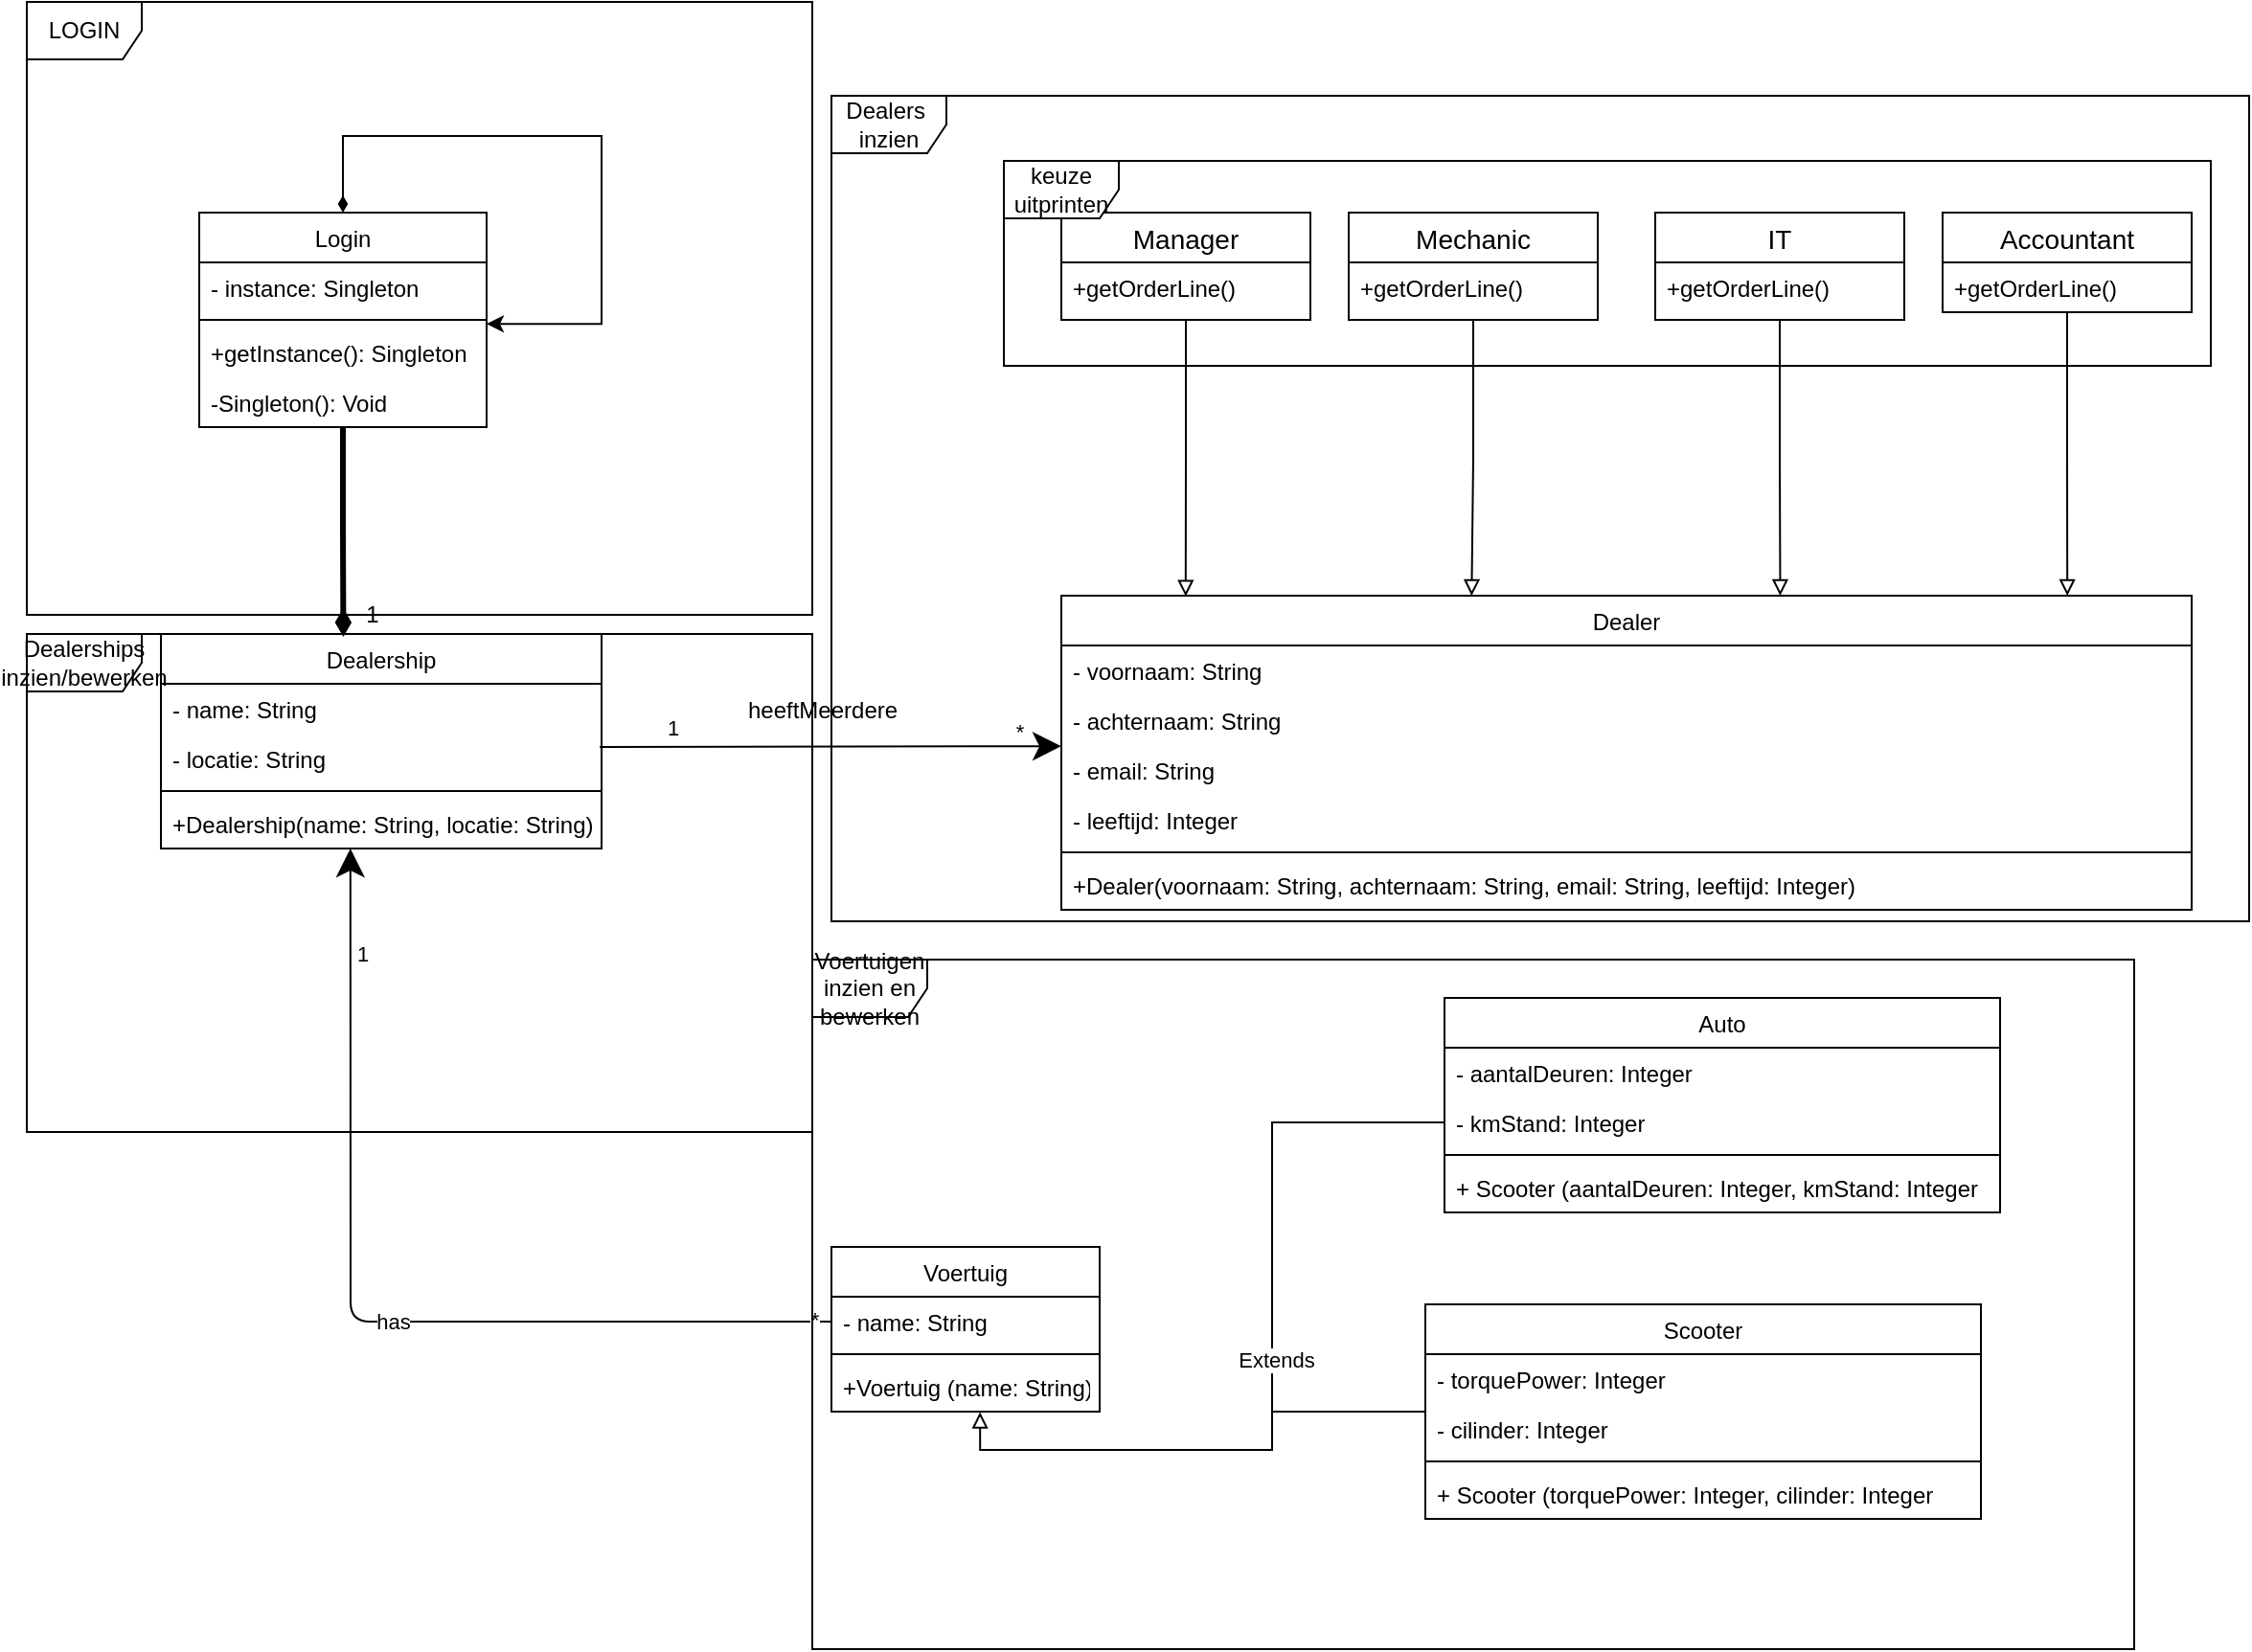 <mxfile version="14.7.7" type="device"><diagram id="ECYnnK2sOpndbyw8Gkll" name="Page-1"><mxGraphModel dx="2500" dy="2065" grid="1" gridSize="10" guides="1" tooltips="1" connect="1" arrows="1" fold="1" page="1" pageScale="1" pageWidth="827" pageHeight="1169" math="0" shadow="0"><root><mxCell id="0"/><mxCell id="1" parent="0"/><mxCell id="b9NFw9fWZlxXZEjM1uRw-5" style="edgeStyle=orthogonalEdgeStyle;rounded=0;orthogonalLoop=1;jettySize=auto;html=1;endArrow=none;endFill=0;" edge="1" parent="1" source="_QvjAyM6IfojV_9LpoBq-1"><mxGeometry relative="1" as="geometry"><mxPoint x="660" y="216" as="targetPoint"/></mxGeometry></mxCell><mxCell id="_QvjAyM6IfojV_9LpoBq-1" value="Scooter" style="swimlane;fontStyle=0;childLayout=stackLayout;horizontal=1;startSize=26;fillColor=none;horizontalStack=0;resizeParent=1;resizeParentMax=0;resizeLast=0;collapsible=1;marginBottom=0;" parent="1" vertex="1"><mxGeometry x="740" y="160" width="290" height="112" as="geometry"/></mxCell><mxCell id="_QvjAyM6IfojV_9LpoBq-2" value="- torquePower: Integer" style="text;strokeColor=none;fillColor=none;align=left;verticalAlign=top;spacingLeft=4;spacingRight=4;overflow=hidden;rotatable=0;points=[[0,0.5],[1,0.5]];portConstraint=eastwest;" parent="_QvjAyM6IfojV_9LpoBq-1" vertex="1"><mxGeometry y="26" width="290" height="26" as="geometry"/></mxCell><mxCell id="_QvjAyM6IfojV_9LpoBq-5" value="- cilinder: Integer" style="text;strokeColor=none;fillColor=none;align=left;verticalAlign=top;spacingLeft=4;spacingRight=4;overflow=hidden;rotatable=0;points=[[0,0.5],[1,0.5]];portConstraint=eastwest;" parent="_QvjAyM6IfojV_9LpoBq-1" vertex="1"><mxGeometry y="52" width="290" height="26" as="geometry"/></mxCell><mxCell id="_QvjAyM6IfojV_9LpoBq-10" value="" style="line;strokeWidth=1;fillColor=none;align=left;verticalAlign=middle;spacingTop=-1;spacingLeft=3;spacingRight=3;rotatable=0;labelPosition=right;points=[];portConstraint=eastwest;" parent="_QvjAyM6IfojV_9LpoBq-1" vertex="1"><mxGeometry y="78" width="290" height="8" as="geometry"/></mxCell><mxCell id="_QvjAyM6IfojV_9LpoBq-9" value="+ Scooter (torquePower: Integer, cilinder: Integer" style="text;strokeColor=none;fillColor=none;align=left;verticalAlign=top;spacingLeft=4;spacingRight=4;overflow=hidden;rotatable=0;points=[[0,0.5],[1,0.5]];portConstraint=eastwest;" parent="_QvjAyM6IfojV_9LpoBq-1" vertex="1"><mxGeometry y="86" width="290" height="26" as="geometry"/></mxCell><mxCell id="_QvjAyM6IfojV_9LpoBq-6" value="Voertuig" style="swimlane;fontStyle=0;childLayout=stackLayout;horizontal=1;startSize=26;fillColor=none;horizontalStack=0;resizeParent=1;resizeParentMax=0;resizeLast=0;collapsible=1;marginBottom=0;" parent="1" vertex="1"><mxGeometry x="430" y="130" width="140" height="86" as="geometry"/></mxCell><mxCell id="_QvjAyM6IfojV_9LpoBq-7" value="- name: String" style="text;strokeColor=none;fillColor=none;align=left;verticalAlign=top;spacingLeft=4;spacingRight=4;overflow=hidden;rotatable=0;points=[[0,0.5],[1,0.5]];portConstraint=eastwest;" parent="_QvjAyM6IfojV_9LpoBq-6" vertex="1"><mxGeometry y="26" width="140" height="26" as="geometry"/></mxCell><mxCell id="_QvjAyM6IfojV_9LpoBq-16" value="" style="line;strokeWidth=1;fillColor=none;align=left;verticalAlign=middle;spacingTop=-1;spacingLeft=3;spacingRight=3;rotatable=0;labelPosition=right;points=[];portConstraint=eastwest;" parent="_QvjAyM6IfojV_9LpoBq-6" vertex="1"><mxGeometry y="52" width="140" height="8" as="geometry"/></mxCell><mxCell id="_QvjAyM6IfojV_9LpoBq-17" value="+Voertuig (name: String)" style="text;strokeColor=none;fillColor=none;align=left;verticalAlign=top;spacingLeft=4;spacingRight=4;overflow=hidden;rotatable=0;points=[[0,0.5],[1,0.5]];portConstraint=eastwest;" parent="_QvjAyM6IfojV_9LpoBq-6" vertex="1"><mxGeometry y="60" width="140" height="26" as="geometry"/></mxCell><mxCell id="_QvjAyM6IfojV_9LpoBq-11" value="Auto" style="swimlane;fontStyle=0;childLayout=stackLayout;horizontal=1;startSize=26;fillColor=none;horizontalStack=0;resizeParent=1;resizeParentMax=0;resizeLast=0;collapsible=1;marginBottom=0;" parent="1" vertex="1"><mxGeometry x="750" width="290" height="112" as="geometry"/></mxCell><mxCell id="_QvjAyM6IfojV_9LpoBq-12" value="- aantalDeuren: Integer" style="text;strokeColor=none;fillColor=none;align=left;verticalAlign=top;spacingLeft=4;spacingRight=4;overflow=hidden;rotatable=0;points=[[0,0.5],[1,0.5]];portConstraint=eastwest;" parent="_QvjAyM6IfojV_9LpoBq-11" vertex="1"><mxGeometry y="26" width="290" height="26" as="geometry"/></mxCell><mxCell id="_QvjAyM6IfojV_9LpoBq-13" value="- kmStand: Integer" style="text;strokeColor=none;fillColor=none;align=left;verticalAlign=top;spacingLeft=4;spacingRight=4;overflow=hidden;rotatable=0;points=[[0,0.5],[1,0.5]];portConstraint=eastwest;" parent="_QvjAyM6IfojV_9LpoBq-11" vertex="1"><mxGeometry y="52" width="290" height="26" as="geometry"/></mxCell><mxCell id="_QvjAyM6IfojV_9LpoBq-14" value="" style="line;strokeWidth=1;fillColor=none;align=left;verticalAlign=middle;spacingTop=-1;spacingLeft=3;spacingRight=3;rotatable=0;labelPosition=right;points=[];portConstraint=eastwest;" parent="_QvjAyM6IfojV_9LpoBq-11" vertex="1"><mxGeometry y="78" width="290" height="8" as="geometry"/></mxCell><mxCell id="_QvjAyM6IfojV_9LpoBq-15" value="+ Scooter (aantalDeuren: Integer, kmStand: Integer" style="text;strokeColor=none;fillColor=none;align=left;verticalAlign=top;spacingLeft=4;spacingRight=4;overflow=hidden;rotatable=0;points=[[0,0.5],[1,0.5]];portConstraint=eastwest;" parent="_QvjAyM6IfojV_9LpoBq-11" vertex="1"><mxGeometry y="86" width="290" height="26" as="geometry"/></mxCell><mxCell id="_QvjAyM6IfojV_9LpoBq-24" value="Dealership" style="swimlane;fontStyle=0;childLayout=stackLayout;horizontal=1;startSize=26;fillColor=none;horizontalStack=0;resizeParent=1;resizeParentMax=0;resizeLast=0;collapsible=1;marginBottom=0;" parent="1" vertex="1"><mxGeometry x="80" y="-190" width="230" height="112" as="geometry"/></mxCell><mxCell id="_QvjAyM6IfojV_9LpoBq-25" value="- name: String" style="text;strokeColor=none;fillColor=none;align=left;verticalAlign=top;spacingLeft=4;spacingRight=4;overflow=hidden;rotatable=0;points=[[0,0.5],[1,0.5]];portConstraint=eastwest;" parent="_QvjAyM6IfojV_9LpoBq-24" vertex="1"><mxGeometry y="26" width="230" height="26" as="geometry"/></mxCell><mxCell id="_QvjAyM6IfojV_9LpoBq-28" value="- locatie: String" style="text;strokeColor=none;fillColor=none;align=left;verticalAlign=top;spacingLeft=4;spacingRight=4;overflow=hidden;rotatable=0;points=[[0,0.5],[1,0.5]];portConstraint=eastwest;" parent="_QvjAyM6IfojV_9LpoBq-24" vertex="1"><mxGeometry y="52" width="230" height="26" as="geometry"/></mxCell><mxCell id="_QvjAyM6IfojV_9LpoBq-26" value="" style="line;strokeWidth=1;fillColor=none;align=left;verticalAlign=middle;spacingTop=-1;spacingLeft=3;spacingRight=3;rotatable=0;labelPosition=right;points=[];portConstraint=eastwest;" parent="_QvjAyM6IfojV_9LpoBq-24" vertex="1"><mxGeometry y="78" width="230" height="8" as="geometry"/></mxCell><mxCell id="_QvjAyM6IfojV_9LpoBq-27" value="+Dealership(name: String, locatie: String)" style="text;strokeColor=none;fillColor=none;align=left;verticalAlign=top;spacingLeft=4;spacingRight=4;overflow=hidden;rotatable=0;points=[[0,0.5],[1,0.5]];portConstraint=eastwest;" parent="_QvjAyM6IfojV_9LpoBq-24" vertex="1"><mxGeometry y="86" width="230" height="26" as="geometry"/></mxCell><mxCell id="_QvjAyM6IfojV_9LpoBq-29" value="Dealer" style="swimlane;fontStyle=0;childLayout=stackLayout;horizontal=1;startSize=26;fillColor=none;horizontalStack=0;resizeParent=1;resizeParentMax=0;resizeLast=0;collapsible=1;marginBottom=0;" parent="1" vertex="1"><mxGeometry x="550" y="-210" width="590" height="164" as="geometry"/></mxCell><mxCell id="_QvjAyM6IfojV_9LpoBq-30" value="- voornaam: String" style="text;strokeColor=none;fillColor=none;align=left;verticalAlign=top;spacingLeft=4;spacingRight=4;overflow=hidden;rotatable=0;points=[[0,0.5],[1,0.5]];portConstraint=eastwest;" parent="_QvjAyM6IfojV_9LpoBq-29" vertex="1"><mxGeometry y="26" width="590" height="26" as="geometry"/></mxCell><mxCell id="_QvjAyM6IfojV_9LpoBq-31" value="- achternaam: String" style="text;strokeColor=none;fillColor=none;align=left;verticalAlign=top;spacingLeft=4;spacingRight=4;overflow=hidden;rotatable=0;points=[[0,0.5],[1,0.5]];portConstraint=eastwest;" parent="_QvjAyM6IfojV_9LpoBq-29" vertex="1"><mxGeometry y="52" width="590" height="26" as="geometry"/></mxCell><mxCell id="_QvjAyM6IfojV_9LpoBq-34" value="- email: String" style="text;strokeColor=none;fillColor=none;align=left;verticalAlign=top;spacingLeft=4;spacingRight=4;overflow=hidden;rotatable=0;points=[[0,0.5],[1,0.5]];portConstraint=eastwest;" parent="_QvjAyM6IfojV_9LpoBq-29" vertex="1"><mxGeometry y="78" width="590" height="26" as="geometry"/></mxCell><mxCell id="_QvjAyM6IfojV_9LpoBq-35" value="- leeftijd: Integer" style="text;strokeColor=none;fillColor=none;align=left;verticalAlign=top;spacingLeft=4;spacingRight=4;overflow=hidden;rotatable=0;points=[[0,0.5],[1,0.5]];portConstraint=eastwest;" parent="_QvjAyM6IfojV_9LpoBq-29" vertex="1"><mxGeometry y="104" width="590" height="26" as="geometry"/></mxCell><mxCell id="_QvjAyM6IfojV_9LpoBq-32" value="" style="line;strokeWidth=1;fillColor=none;align=left;verticalAlign=middle;spacingTop=-1;spacingLeft=3;spacingRight=3;rotatable=0;labelPosition=right;points=[];portConstraint=eastwest;" parent="_QvjAyM6IfojV_9LpoBq-29" vertex="1"><mxGeometry y="130" width="590" height="8" as="geometry"/></mxCell><mxCell id="_QvjAyM6IfojV_9LpoBq-33" value="+Dealer(voornaam: String, achternaam: String, email: String, leeftijd: Integer)" style="text;strokeColor=none;fillColor=none;align=left;verticalAlign=top;spacingLeft=4;spacingRight=4;overflow=hidden;rotatable=0;points=[[0,0.5],[1,0.5]];portConstraint=eastwest;" parent="_QvjAyM6IfojV_9LpoBq-29" vertex="1"><mxGeometry y="138" width="590" height="26" as="geometry"/></mxCell><mxCell id="_QvjAyM6IfojV_9LpoBq-36" value="" style="endArrow=classic;endFill=1;endSize=12;html=1;exitX=0;exitY=0.5;exitDx=0;exitDy=0;entryX=0.43;entryY=1;entryDx=0;entryDy=0;entryPerimeter=0;" parent="1" source="_QvjAyM6IfojV_9LpoBq-7" target="_QvjAyM6IfojV_9LpoBq-27" edge="1"><mxGeometry width="160" relative="1" as="geometry"><mxPoint x="310" y="10" as="sourcePoint"/><mxPoint x="150" y="10" as="targetPoint"/><Array as="points"><mxPoint x="179" y="169"/></Array></mxGeometry></mxCell><mxCell id="_QvjAyM6IfojV_9LpoBq-40" value="has" style="edgeLabel;html=1;align=center;verticalAlign=middle;resizable=0;points=[];" parent="_QvjAyM6IfojV_9LpoBq-36" vertex="1" connectable="0"><mxGeometry x="-0.081" relative="1" as="geometry"><mxPoint as="offset"/></mxGeometry></mxCell><mxCell id="_QvjAyM6IfojV_9LpoBq-43" value="*" style="edgeLabel;html=1;align=center;verticalAlign=middle;resizable=0;points=[];" parent="_QvjAyM6IfojV_9LpoBq-36" vertex="1" connectable="0"><mxGeometry x="-0.911" y="-1" relative="1" as="geometry"><mxPoint x="12.93" as="offset"/></mxGeometry></mxCell><mxCell id="_QvjAyM6IfojV_9LpoBq-44" value="1" style="edgeLabel;html=1;align=center;verticalAlign=middle;resizable=0;points=[];" parent="_QvjAyM6IfojV_9LpoBq-36" vertex="1" connectable="0"><mxGeometry x="0.779" y="1" relative="1" as="geometry"><mxPoint x="6.95" as="offset"/></mxGeometry></mxCell><mxCell id="_QvjAyM6IfojV_9LpoBq-37" value="" style="endArrow=classic;endFill=1;endSize=12;html=1;entryX=0;entryY=1.022;entryDx=0;entryDy=0;entryPerimeter=0;exitX=0.996;exitY=0.269;exitDx=0;exitDy=0;exitPerimeter=0;" parent="1" source="_QvjAyM6IfojV_9LpoBq-28" target="_QvjAyM6IfojV_9LpoBq-31" edge="1"><mxGeometry width="160" relative="1" as="geometry"><mxPoint x="520" y="-130" as="sourcePoint"/><mxPoint x="360" y="-130" as="targetPoint"/></mxGeometry></mxCell><mxCell id="_QvjAyM6IfojV_9LpoBq-38" value="1" style="edgeLabel;html=1;align=center;verticalAlign=middle;resizable=0;points=[];" parent="_QvjAyM6IfojV_9LpoBq-37" vertex="1" connectable="0"><mxGeometry x="-0.772" y="1" relative="1" as="geometry"><mxPoint x="9.9" y="-8.79" as="offset"/></mxGeometry></mxCell><mxCell id="_QvjAyM6IfojV_9LpoBq-39" value="*" style="edgeLabel;html=1;align=center;verticalAlign=middle;resizable=0;points=[];" parent="_QvjAyM6IfojV_9LpoBq-37" vertex="1" connectable="0"><mxGeometry x="0.816" relative="1" as="geometry"><mxPoint y="-8.34" as="offset"/></mxGeometry></mxCell><mxCell id="_QvjAyM6IfojV_9LpoBq-45" value="heeftMeerdere" style="text;html=1;align=center;verticalAlign=middle;resizable=0;points=[];autosize=1;" parent="1" vertex="1"><mxGeometry x="380" y="-160" width="90" height="20" as="geometry"/></mxCell><mxCell id="GiEE2zgRour9_ZNMPZsP-11" style="edgeStyle=orthogonalEdgeStyle;rounded=0;orthogonalLoop=1;jettySize=auto;html=1;endArrow=block;endFill=0;entryX=0.11;entryY=0.002;entryDx=0;entryDy=0;entryPerimeter=0;" parent="1" source="GiEE2zgRour9_ZNMPZsP-1" target="_QvjAyM6IfojV_9LpoBq-29" edge="1"><mxGeometry relative="1" as="geometry"><mxPoint x="615" y="-213" as="targetPoint"/></mxGeometry></mxCell><mxCell id="GiEE2zgRour9_ZNMPZsP-1" value="Manager" style="swimlane;fontStyle=0;childLayout=stackLayout;horizontal=1;startSize=26;horizontalStack=0;resizeParent=1;resizeParentMax=0;resizeLast=0;collapsible=1;marginBottom=0;align=center;fontSize=14;" parent="1" vertex="1"><mxGeometry x="550" y="-410" width="130" height="56" as="geometry"/></mxCell><mxCell id="GiEE2zgRour9_ZNMPZsP-4" value="+getOrderLine()" style="text;strokeColor=none;fillColor=none;spacingLeft=4;spacingRight=4;overflow=hidden;rotatable=0;points=[[0,0.5],[1,0.5]];portConstraint=eastwest;fontSize=12;" parent="GiEE2zgRour9_ZNMPZsP-1" vertex="1"><mxGeometry y="26" width="130" height="30" as="geometry"/></mxCell><mxCell id="GiEE2zgRour9_ZNMPZsP-14" style="edgeStyle=orthogonalEdgeStyle;rounded=0;orthogonalLoop=1;jettySize=auto;html=1;entryX=0.363;entryY=0;entryDx=0;entryDy=0;entryPerimeter=0;endArrow=block;endFill=0;" parent="1" source="GiEE2zgRour9_ZNMPZsP-5" target="_QvjAyM6IfojV_9LpoBq-29" edge="1"><mxGeometry relative="1" as="geometry"/></mxCell><mxCell id="GiEE2zgRour9_ZNMPZsP-5" value="Mechanic" style="swimlane;fontStyle=0;childLayout=stackLayout;horizontal=1;startSize=26;horizontalStack=0;resizeParent=1;resizeParentMax=0;resizeLast=0;collapsible=1;marginBottom=0;align=center;fontSize=14;" parent="1" vertex="1"><mxGeometry x="700" y="-410" width="130" height="56" as="geometry"/></mxCell><mxCell id="GiEE2zgRour9_ZNMPZsP-6" value="+getOrderLine()" style="text;strokeColor=none;fillColor=none;spacingLeft=4;spacingRight=4;overflow=hidden;rotatable=0;points=[[0,0.5],[1,0.5]];portConstraint=eastwest;fontSize=12;" parent="GiEE2zgRour9_ZNMPZsP-5" vertex="1"><mxGeometry y="26" width="130" height="30" as="geometry"/></mxCell><mxCell id="GiEE2zgRour9_ZNMPZsP-15" style="edgeStyle=orthogonalEdgeStyle;rounded=0;orthogonalLoop=1;jettySize=auto;html=1;entryX=0.636;entryY=0;entryDx=0;entryDy=0;entryPerimeter=0;endArrow=block;endFill=0;" parent="1" source="GiEE2zgRour9_ZNMPZsP-7" target="_QvjAyM6IfojV_9LpoBq-29" edge="1"><mxGeometry relative="1" as="geometry"/></mxCell><mxCell id="GiEE2zgRour9_ZNMPZsP-7" value="IT" style="swimlane;fontStyle=0;childLayout=stackLayout;horizontal=1;startSize=26;horizontalStack=0;resizeParent=1;resizeParentMax=0;resizeLast=0;collapsible=1;marginBottom=0;align=center;fontSize=14;" parent="1" vertex="1"><mxGeometry x="860" y="-410" width="130" height="56" as="geometry"/></mxCell><mxCell id="GiEE2zgRour9_ZNMPZsP-8" value="+getOrderLine()" style="text;strokeColor=none;fillColor=none;spacingLeft=4;spacingRight=4;overflow=hidden;rotatable=0;points=[[0,0.5],[1,0.5]];portConstraint=eastwest;fontSize=12;" parent="GiEE2zgRour9_ZNMPZsP-7" vertex="1"><mxGeometry y="26" width="130" height="30" as="geometry"/></mxCell><mxCell id="GiEE2zgRour9_ZNMPZsP-16" style="edgeStyle=orthogonalEdgeStyle;rounded=0;orthogonalLoop=1;jettySize=auto;html=1;entryX=0.89;entryY=0;entryDx=0;entryDy=0;entryPerimeter=0;endArrow=block;endFill=0;" parent="1" source="GiEE2zgRour9_ZNMPZsP-9" target="_QvjAyM6IfojV_9LpoBq-29" edge="1"><mxGeometry relative="1" as="geometry"/></mxCell><mxCell id="GiEE2zgRour9_ZNMPZsP-9" value="Accountant" style="swimlane;fontStyle=0;childLayout=stackLayout;horizontal=1;startSize=26;horizontalStack=0;resizeParent=1;resizeParentMax=0;resizeLast=0;collapsible=1;marginBottom=0;align=center;fontSize=14;" parent="1" vertex="1"><mxGeometry x="1010" y="-410" width="130" height="52" as="geometry"/></mxCell><mxCell id="GiEE2zgRour9_ZNMPZsP-10" value="+getOrderLine()" style="text;strokeColor=none;fillColor=none;spacingLeft=4;spacingRight=4;overflow=hidden;rotatable=0;points=[[0,0.5],[1,0.5]];portConstraint=eastwest;fontSize=12;" parent="GiEE2zgRour9_ZNMPZsP-9" vertex="1"><mxGeometry y="26" width="130" height="26" as="geometry"/></mxCell><mxCell id="GiEE2zgRour9_ZNMPZsP-18" style="edgeStyle=orthogonalEdgeStyle;rounded=0;orthogonalLoop=1;jettySize=auto;html=1;entryX=0.554;entryY=1.011;entryDx=0;entryDy=0;entryPerimeter=0;endArrow=block;endFill=0;" parent="1" source="_QvjAyM6IfojV_9LpoBq-13" target="_QvjAyM6IfojV_9LpoBq-17" edge="1"><mxGeometry relative="1" as="geometry"/></mxCell><mxCell id="GiEE2zgRour9_ZNMPZsP-21" value="Extends" style="edgeLabel;html=1;align=center;verticalAlign=middle;resizable=0;points=[];" parent="GiEE2zgRour9_ZNMPZsP-18" vertex="1" connectable="0"><mxGeometry x="-0.014" y="2" relative="1" as="geometry"><mxPoint as="offset"/></mxGeometry></mxCell><mxCell id="b9NFw9fWZlxXZEjM1uRw-6" style="edgeStyle=orthogonalEdgeStyle;rounded=0;orthogonalLoop=1;jettySize=auto;html=1;endArrow=diamondThin;endFill=1;entryX=0.414;entryY=0.013;entryDx=0;entryDy=0;entryPerimeter=0;strokeWidth=3;" edge="1" parent="1" source="GiEE2zgRour9_ZNMPZsP-22" target="_QvjAyM6IfojV_9LpoBq-24"><mxGeometry relative="1" as="geometry"><mxPoint x="175" y="-200" as="targetPoint"/></mxGeometry></mxCell><mxCell id="GiEE2zgRour9_ZNMPZsP-22" value="Login" style="swimlane;fontStyle=0;childLayout=stackLayout;horizontal=1;startSize=26;fillColor=none;horizontalStack=0;resizeParent=1;resizeParentMax=0;resizeLast=0;collapsible=1;marginBottom=0;" parent="1" vertex="1"><mxGeometry x="100" y="-410" width="150" height="112" as="geometry"/></mxCell><mxCell id="GiEE2zgRour9_ZNMPZsP-23" value="- instance: Singleton" style="text;strokeColor=none;fillColor=none;align=left;verticalAlign=top;spacingLeft=4;spacingRight=4;overflow=hidden;rotatable=0;points=[[0,0.5],[1,0.5]];portConstraint=eastwest;" parent="GiEE2zgRour9_ZNMPZsP-22" vertex="1"><mxGeometry y="26" width="150" height="26" as="geometry"/></mxCell><mxCell id="GiEE2zgRour9_ZNMPZsP-24" value="" style="line;strokeWidth=1;fillColor=none;align=left;verticalAlign=middle;spacingTop=-1;spacingLeft=3;spacingRight=3;rotatable=0;labelPosition=right;points=[];portConstraint=eastwest;" parent="GiEE2zgRour9_ZNMPZsP-22" vertex="1"><mxGeometry y="52" width="150" height="8" as="geometry"/></mxCell><mxCell id="GiEE2zgRour9_ZNMPZsP-25" value="+getInstance(): Singleton" style="text;strokeColor=none;fillColor=none;align=left;verticalAlign=top;spacingLeft=4;spacingRight=4;overflow=hidden;rotatable=0;points=[[0,0.5],[1,0.5]];portConstraint=eastwest;" parent="GiEE2zgRour9_ZNMPZsP-22" vertex="1"><mxGeometry y="60" width="150" height="26" as="geometry"/></mxCell><mxCell id="GiEE2zgRour9_ZNMPZsP-26" value="-Singleton(): Void" style="text;strokeColor=none;fillColor=none;align=left;verticalAlign=top;spacingLeft=4;spacingRight=4;overflow=hidden;rotatable=0;points=[[0,0.5],[1,0.5]];portConstraint=eastwest;" parent="GiEE2zgRour9_ZNMPZsP-22" vertex="1"><mxGeometry y="86" width="150" height="26" as="geometry"/></mxCell><mxCell id="GiEE2zgRour9_ZNMPZsP-28" style="edgeStyle=orthogonalEdgeStyle;rounded=0;orthogonalLoop=1;jettySize=auto;html=1;endArrow=classic;endFill=1;entryX=1;entryY=0.763;entryDx=0;entryDy=0;entryPerimeter=0;startArrow=diamondThin;startFill=1;" parent="GiEE2zgRour9_ZNMPZsP-22" source="GiEE2zgRour9_ZNMPZsP-22" target="GiEE2zgRour9_ZNMPZsP-24" edge="1"><mxGeometry relative="1" as="geometry"><mxPoint x="210" y="80" as="targetPoint"/><Array as="points"><mxPoint x="75" y="-40"/><mxPoint x="210" y="-40"/><mxPoint x="210" y="58"/></Array></mxGeometry></mxCell><mxCell id="b9NFw9fWZlxXZEjM1uRw-7" value="1" style="text;html=1;align=center;verticalAlign=middle;resizable=0;points=[];autosize=1;strokeColor=none;" vertex="1" parent="1"><mxGeometry x="180" y="-210" width="20" height="20" as="geometry"/></mxCell><mxCell id="b9NFw9fWZlxXZEjM1uRw-8" value="LOGIN" style="shape=umlFrame;whiteSpace=wrap;html=1;" vertex="1" parent="1"><mxGeometry x="10" y="-520" width="410" height="320" as="geometry"/></mxCell><mxCell id="b9NFw9fWZlxXZEjM1uRw-9" value="Dealerships&lt;br&gt;inzien/bewerken" style="shape=umlFrame;whiteSpace=wrap;html=1;" vertex="1" parent="1"><mxGeometry x="10" y="-190" width="410" height="260" as="geometry"/></mxCell><mxCell id="b9NFw9fWZlxXZEjM1uRw-10" value="Voertuigen&lt;br&gt;inzien en bewerken" style="shape=umlFrame;whiteSpace=wrap;html=1;" vertex="1" parent="1"><mxGeometry x="420" y="-20" width="690" height="360" as="geometry"/></mxCell><mxCell id="b9NFw9fWZlxXZEjM1uRw-12" value="Dealers&amp;nbsp;&lt;br&gt;inzien" style="shape=umlFrame;whiteSpace=wrap;html=1;" vertex="1" parent="1"><mxGeometry x="430" y="-471" width="740" height="431" as="geometry"/></mxCell><mxCell id="b9NFw9fWZlxXZEjM1uRw-13" value="keuze uitprinten" style="shape=umlFrame;whiteSpace=wrap;html=1;" vertex="1" parent="1"><mxGeometry x="520" y="-437" width="630" height="107" as="geometry"/></mxCell></root></mxGraphModel></diagram></mxfile>